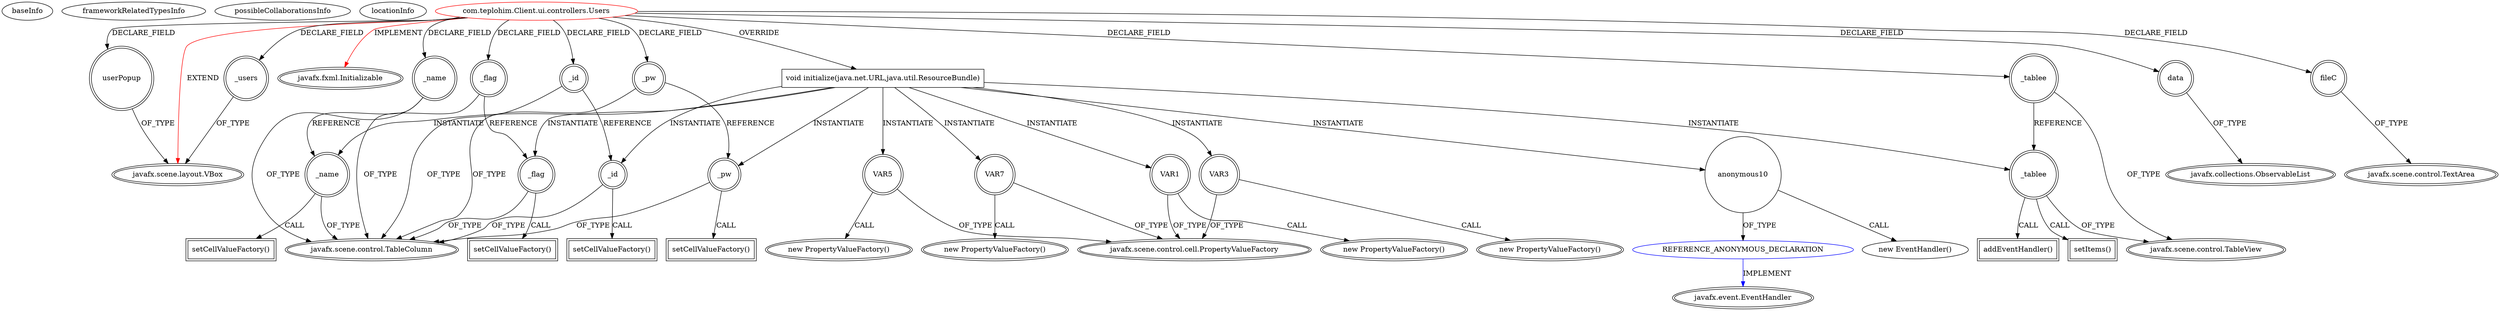 digraph {
baseInfo[graphId=4009,category="extension_graph",isAnonymous=false,possibleRelation=true]
frameworkRelatedTypesInfo[0="javafx.scene.layout.VBox",1="javafx.fxml.Initializable"]
possibleCollaborationsInfo[0="4009~OVERRIDING_METHOD_DECLARATION-INSTANTIATION-~javafx.scene.layout.VBox javafx.fxml.Initializable ~javafx.event.EventHandler ~false~true"]
locationInfo[projectName="reflectionapi-JDocProject",filePath="/reflectionapi-JDocProject/JDocProject-master/src/com/teplohim/Client/ui/controllers/Users.java",contextSignature="Users",graphId="4009"]
0[label="com.teplohim.Client.ui.controllers.Users",vertexType="ROOT_CLIENT_CLASS_DECLARATION",isFrameworkType=false,color=red]
1[label="javafx.scene.layout.VBox",vertexType="FRAMEWORK_CLASS_TYPE",isFrameworkType=true,peripheries=2]
2[label="javafx.fxml.Initializable",vertexType="FRAMEWORK_INTERFACE_TYPE",isFrameworkType=true,peripheries=2]
3[label="_flag",vertexType="FIELD_DECLARATION",isFrameworkType=true,peripheries=2,shape=circle]
4[label="javafx.scene.control.TableColumn",vertexType="FRAMEWORK_CLASS_TYPE",isFrameworkType=true,peripheries=2]
5[label="_id",vertexType="FIELD_DECLARATION",isFrameworkType=true,peripheries=2,shape=circle]
7[label="_name",vertexType="FIELD_DECLARATION",isFrameworkType=true,peripheries=2,shape=circle]
9[label="_pw",vertexType="FIELD_DECLARATION",isFrameworkType=true,peripheries=2,shape=circle]
11[label="_tablee",vertexType="FIELD_DECLARATION",isFrameworkType=true,peripheries=2,shape=circle]
12[label="javafx.scene.control.TableView",vertexType="FRAMEWORK_CLASS_TYPE",isFrameworkType=true,peripheries=2]
13[label="_users",vertexType="FIELD_DECLARATION",isFrameworkType=true,peripheries=2,shape=circle]
15[label="data",vertexType="FIELD_DECLARATION",isFrameworkType=true,peripheries=2,shape=circle]
16[label="javafx.collections.ObservableList",vertexType="FRAMEWORK_INTERFACE_TYPE",isFrameworkType=true,peripheries=2]
17[label="fileC",vertexType="FIELD_DECLARATION",isFrameworkType=true,peripheries=2,shape=circle]
18[label="javafx.scene.control.TextArea",vertexType="FRAMEWORK_CLASS_TYPE",isFrameworkType=true,peripheries=2]
19[label="userPopup",vertexType="FIELD_DECLARATION",isFrameworkType=true,peripheries=2,shape=circle]
21[label="void initialize(java.net.URL,java.util.ResourceBundle)",vertexType="OVERRIDING_METHOD_DECLARATION",isFrameworkType=false,shape=box]
22[label="_id",vertexType="VARIABLE_EXPRESION",isFrameworkType=true,peripheries=2,shape=circle]
23[label="setCellValueFactory()",vertexType="INSIDE_CALL",isFrameworkType=true,peripheries=2,shape=box]
26[label="VAR1",vertexType="VARIABLE_EXPRESION",isFrameworkType=true,peripheries=2,shape=circle]
27[label="javafx.scene.control.cell.PropertyValueFactory",vertexType="FRAMEWORK_CLASS_TYPE",isFrameworkType=true,peripheries=2]
25[label="new PropertyValueFactory()",vertexType="CONSTRUCTOR_CALL",isFrameworkType=true,peripheries=2]
28[label="_name",vertexType="VARIABLE_EXPRESION",isFrameworkType=true,peripheries=2,shape=circle]
29[label="setCellValueFactory()",vertexType="INSIDE_CALL",isFrameworkType=true,peripheries=2,shape=box]
32[label="VAR3",vertexType="VARIABLE_EXPRESION",isFrameworkType=true,peripheries=2,shape=circle]
31[label="new PropertyValueFactory()",vertexType="CONSTRUCTOR_CALL",isFrameworkType=true,peripheries=2]
34[label="_pw",vertexType="VARIABLE_EXPRESION",isFrameworkType=true,peripheries=2,shape=circle]
35[label="setCellValueFactory()",vertexType="INSIDE_CALL",isFrameworkType=true,peripheries=2,shape=box]
38[label="VAR5",vertexType="VARIABLE_EXPRESION",isFrameworkType=true,peripheries=2,shape=circle]
37[label="new PropertyValueFactory()",vertexType="CONSTRUCTOR_CALL",isFrameworkType=true,peripheries=2]
40[label="_flag",vertexType="VARIABLE_EXPRESION",isFrameworkType=true,peripheries=2,shape=circle]
41[label="setCellValueFactory()",vertexType="INSIDE_CALL",isFrameworkType=true,peripheries=2,shape=box]
44[label="VAR7",vertexType="VARIABLE_EXPRESION",isFrameworkType=true,peripheries=2,shape=circle]
43[label="new PropertyValueFactory()",vertexType="CONSTRUCTOR_CALL",isFrameworkType=true,peripheries=2]
46[label="_tablee",vertexType="VARIABLE_EXPRESION",isFrameworkType=true,peripheries=2,shape=circle]
47[label="setItems()",vertexType="INSIDE_CALL",isFrameworkType=true,peripheries=2,shape=box]
50[label="addEventHandler()",vertexType="INSIDE_CALL",isFrameworkType=true,peripheries=2,shape=box]
52[label="anonymous10",vertexType="VARIABLE_EXPRESION",isFrameworkType=false,shape=circle]
53[label="REFERENCE_ANONYMOUS_DECLARATION",vertexType="REFERENCE_ANONYMOUS_DECLARATION",isFrameworkType=false,color=blue]
54[label="javafx.event.EventHandler",vertexType="FRAMEWORK_INTERFACE_TYPE",isFrameworkType=true,peripheries=2]
51[label="new EventHandler()",vertexType="CONSTRUCTOR_CALL",isFrameworkType=false]
0->1[label="EXTEND",color=red]
0->2[label="IMPLEMENT",color=red]
0->3[label="DECLARE_FIELD"]
3->4[label="OF_TYPE"]
0->5[label="DECLARE_FIELD"]
5->4[label="OF_TYPE"]
0->7[label="DECLARE_FIELD"]
7->4[label="OF_TYPE"]
0->9[label="DECLARE_FIELD"]
9->4[label="OF_TYPE"]
0->11[label="DECLARE_FIELD"]
11->12[label="OF_TYPE"]
0->13[label="DECLARE_FIELD"]
13->1[label="OF_TYPE"]
0->15[label="DECLARE_FIELD"]
15->16[label="OF_TYPE"]
0->17[label="DECLARE_FIELD"]
17->18[label="OF_TYPE"]
0->19[label="DECLARE_FIELD"]
19->1[label="OF_TYPE"]
0->21[label="OVERRIDE"]
21->22[label="INSTANTIATE"]
5->22[label="REFERENCE"]
22->4[label="OF_TYPE"]
22->23[label="CALL"]
21->26[label="INSTANTIATE"]
26->27[label="OF_TYPE"]
26->25[label="CALL"]
21->28[label="INSTANTIATE"]
7->28[label="REFERENCE"]
28->4[label="OF_TYPE"]
28->29[label="CALL"]
21->32[label="INSTANTIATE"]
32->27[label="OF_TYPE"]
32->31[label="CALL"]
21->34[label="INSTANTIATE"]
9->34[label="REFERENCE"]
34->4[label="OF_TYPE"]
34->35[label="CALL"]
21->38[label="INSTANTIATE"]
38->27[label="OF_TYPE"]
38->37[label="CALL"]
21->40[label="INSTANTIATE"]
3->40[label="REFERENCE"]
40->4[label="OF_TYPE"]
40->41[label="CALL"]
21->44[label="INSTANTIATE"]
44->27[label="OF_TYPE"]
44->43[label="CALL"]
21->46[label="INSTANTIATE"]
11->46[label="REFERENCE"]
46->12[label="OF_TYPE"]
46->47[label="CALL"]
46->50[label="CALL"]
21->52[label="INSTANTIATE"]
53->54[label="IMPLEMENT",color=blue]
52->53[label="OF_TYPE"]
52->51[label="CALL"]
}
